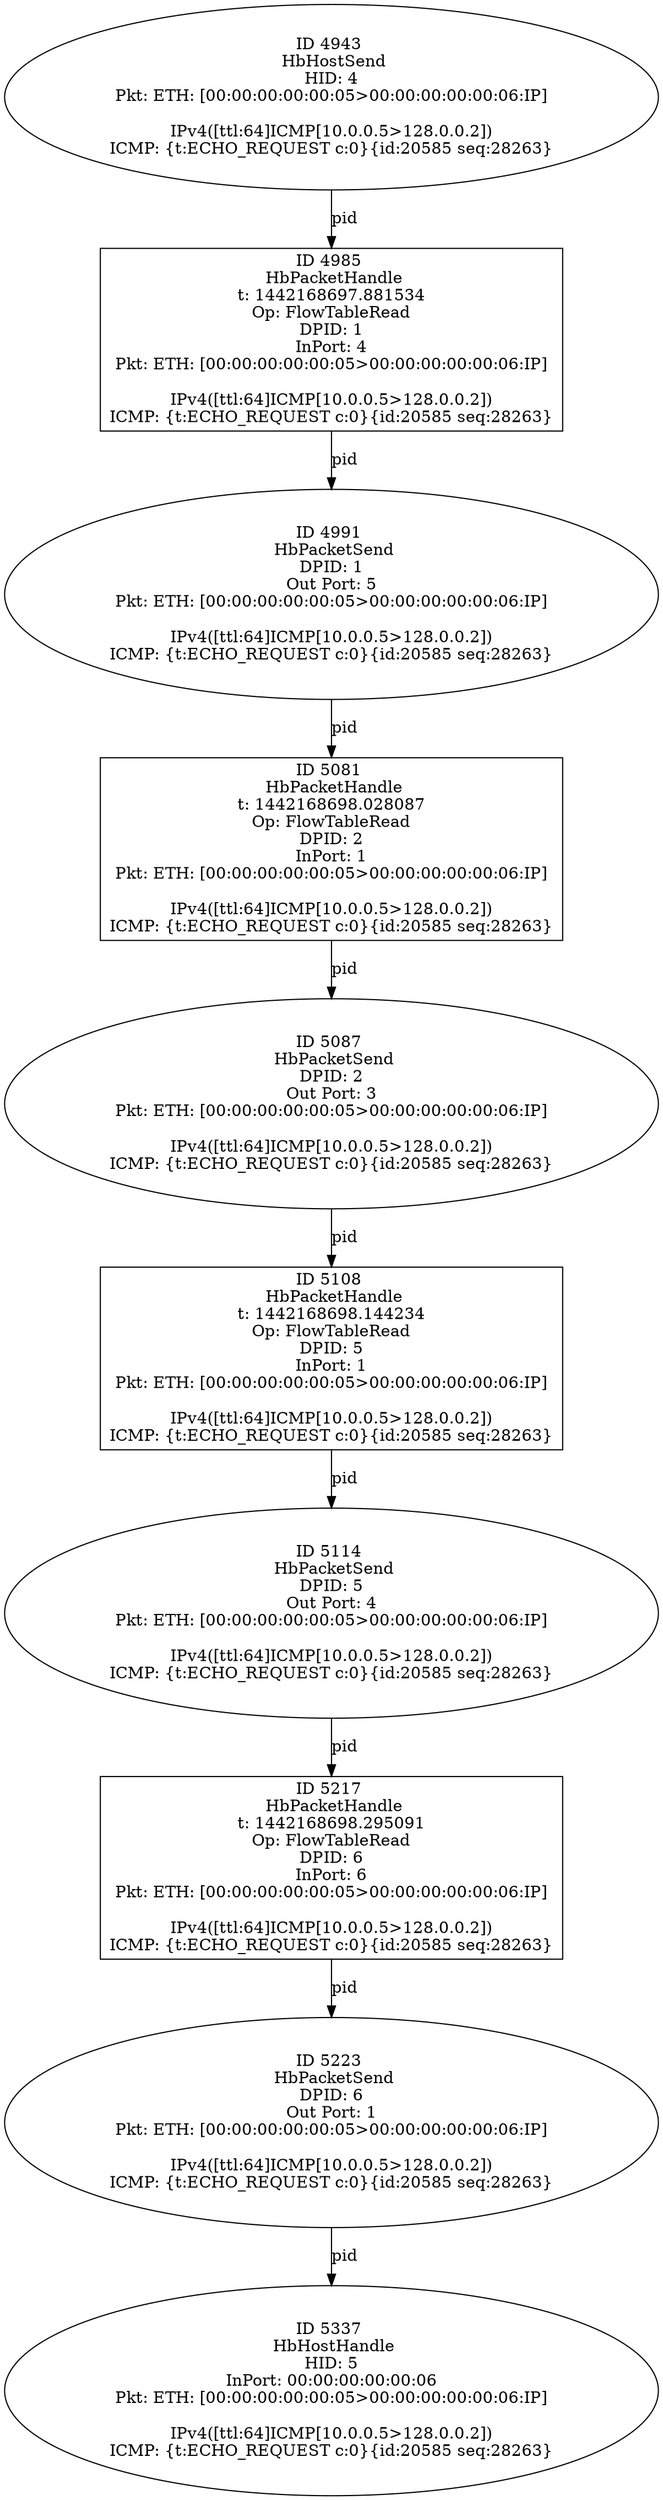 strict digraph G {
5217 [shape=box, event=<hb_events.HbPacketHandle object at 0x107e52710>, label="ID 5217 
 HbPacketHandle
t: 1442168698.295091
Op: FlowTableRead
DPID: 6
InPort: 6
Pkt: ETH: [00:00:00:00:00:05>00:00:00:00:00:06:IP]

IPv4([ttl:64]ICMP[10.0.0.5>128.0.0.2])
ICMP: {t:ECHO_REQUEST c:0}{id:20585 seq:28263}"];
4991 [shape=oval, event=<hb_events.HbPacketSend object at 0x107d98b90>, label="ID 4991 
 HbPacketSend
DPID: 1
Out Port: 5
Pkt: ETH: [00:00:00:00:00:05>00:00:00:00:00:06:IP]

IPv4([ttl:64]ICMP[10.0.0.5>128.0.0.2])
ICMP: {t:ECHO_REQUEST c:0}{id:20585 seq:28263}"];
5087 [shape=oval, event=<hb_events.HbPacketSend object at 0x107df4c10>, label="ID 5087 
 HbPacketSend
DPID: 2
Out Port: 3
Pkt: ETH: [00:00:00:00:00:05>00:00:00:00:00:06:IP]

IPv4([ttl:64]ICMP[10.0.0.5>128.0.0.2])
ICMP: {t:ECHO_REQUEST c:0}{id:20585 seq:28263}"];
5223 [shape=oval, event=<hb_events.HbPacketSend object at 0x107e60f90>, label="ID 5223 
 HbPacketSend
DPID: 6
Out Port: 1
Pkt: ETH: [00:00:00:00:00:05>00:00:00:00:00:06:IP]

IPv4([ttl:64]ICMP[10.0.0.5>128.0.0.2])
ICMP: {t:ECHO_REQUEST c:0}{id:20585 seq:28263}"];
4943 [shape=oval, event=<hb_events.HbHostSend object at 0x107d7f850>, label="ID 4943 
 HbHostSend
HID: 4
Pkt: ETH: [00:00:00:00:00:05>00:00:00:00:00:06:IP]

IPv4([ttl:64]ICMP[10.0.0.5>128.0.0.2])
ICMP: {t:ECHO_REQUEST c:0}{id:20585 seq:28263}"];
4985 [shape=box, event=<hb_events.HbPacketHandle object at 0x107d98510>, label="ID 4985 
 HbPacketHandle
t: 1442168697.881534
Op: FlowTableRead
DPID: 1
InPort: 4
Pkt: ETH: [00:00:00:00:00:05>00:00:00:00:00:06:IP]

IPv4([ttl:64]ICMP[10.0.0.5>128.0.0.2])
ICMP: {t:ECHO_REQUEST c:0}{id:20585 seq:28263}"];
5108 [shape=box, event=<hb_events.HbPacketHandle object at 0x107e100d0>, label="ID 5108 
 HbPacketHandle
t: 1442168698.144234
Op: FlowTableRead
DPID: 5
InPort: 1
Pkt: ETH: [00:00:00:00:00:05>00:00:00:00:00:06:IP]

IPv4([ttl:64]ICMP[10.0.0.5>128.0.0.2])
ICMP: {t:ECHO_REQUEST c:0}{id:20585 seq:28263}"];
5081 [shape=box, event=<hb_events.HbPacketHandle object at 0x107dee690>, label="ID 5081 
 HbPacketHandle
t: 1442168698.028087
Op: FlowTableRead
DPID: 2
InPort: 1
Pkt: ETH: [00:00:00:00:00:05>00:00:00:00:00:06:IP]

IPv4([ttl:64]ICMP[10.0.0.5>128.0.0.2])
ICMP: {t:ECHO_REQUEST c:0}{id:20585 seq:28263}"];
5337 [shape=oval, event=<hb_events.HbHostHandle object at 0x107ec9710>, label="ID 5337 
 HbHostHandle
HID: 5
InPort: 00:00:00:00:00:06
Pkt: ETH: [00:00:00:00:00:05>00:00:00:00:00:06:IP]

IPv4([ttl:64]ICMP[10.0.0.5>128.0.0.2])
ICMP: {t:ECHO_REQUEST c:0}{id:20585 seq:28263}"];
5114 [shape=oval, event=<hb_events.HbPacketSend object at 0x107e09c50>, label="ID 5114 
 HbPacketSend
DPID: 5
Out Port: 4
Pkt: ETH: [00:00:00:00:00:05>00:00:00:00:00:06:IP]

IPv4([ttl:64]ICMP[10.0.0.5>128.0.0.2])
ICMP: {t:ECHO_REQUEST c:0}{id:20585 seq:28263}"];
5217 -> 5223  [rel=pid, label=pid];
5223 -> 5337  [rel=pid, label=pid];
4943 -> 4985  [rel=pid, label=pid];
5108 -> 5114  [rel=pid, label=pid];
5081 -> 5087  [rel=pid, label=pid];
4985 -> 4991  [rel=pid, label=pid];
4991 -> 5081  [rel=pid, label=pid];
5114 -> 5217  [rel=pid, label=pid];
5087 -> 5108  [rel=pid, label=pid];
}
